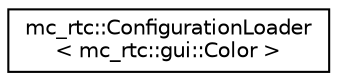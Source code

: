 digraph "Graphical Class Hierarchy"
{
 // INTERACTIVE_SVG=YES
  edge [fontname="Helvetica",fontsize="10",labelfontname="Helvetica",labelfontsize="10"];
  node [fontname="Helvetica",fontsize="10",shape=record];
  rankdir="LR";
  Node0 [label="mc_rtc::ConfigurationLoader\l\< mc_rtc::gui::Color \>",height=0.2,width=0.4,color="black", fillcolor="white", style="filled",URL="$structmc__rtc_1_1ConfigurationLoader_3_01mc__rtc_1_1gui_1_1Color_01_4.html"];
}

